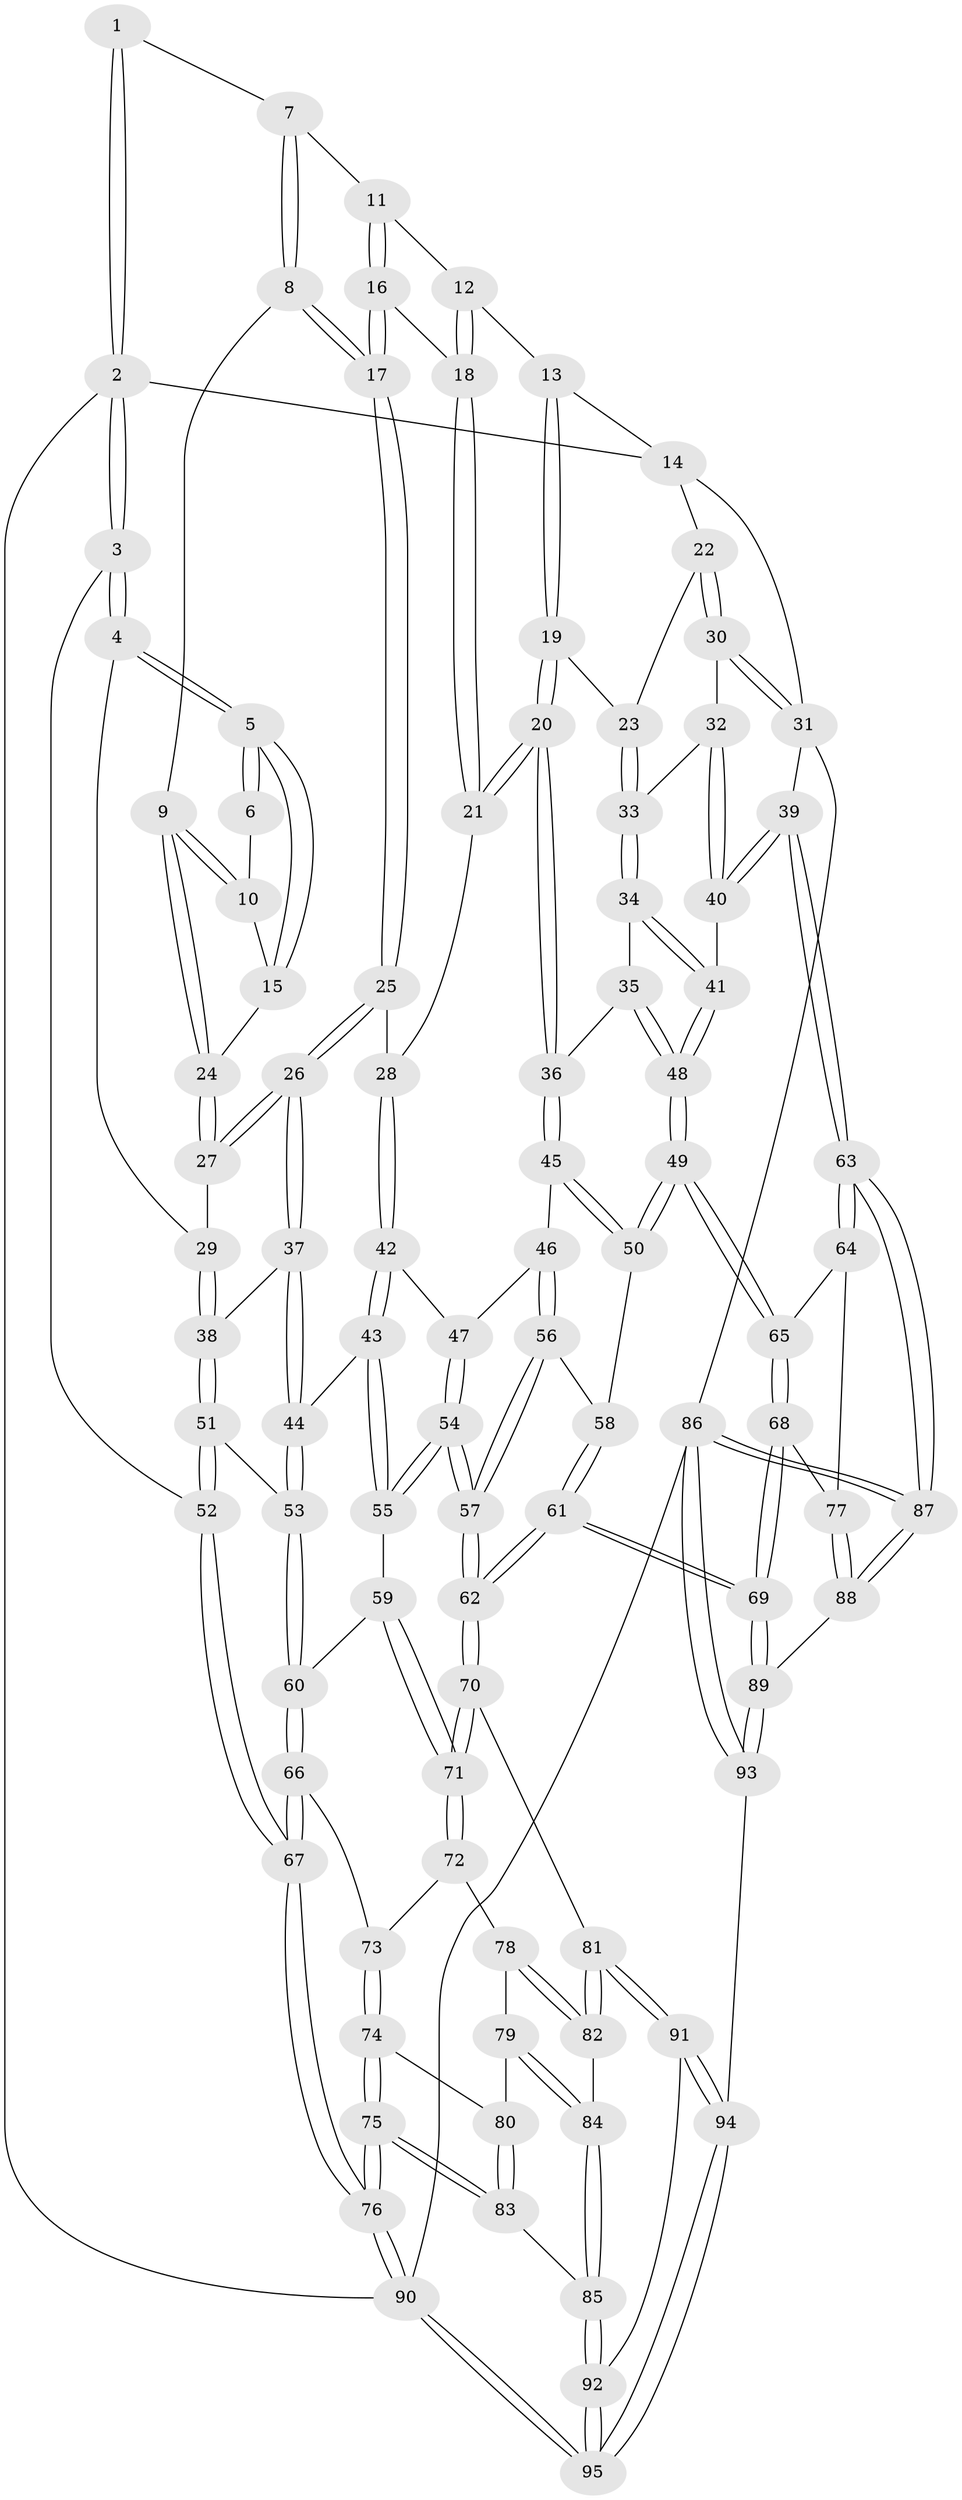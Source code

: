 // Generated by graph-tools (version 1.1) at 2025/51/03/09/25 03:51:09]
// undirected, 95 vertices, 234 edges
graph export_dot {
graph [start="1"]
  node [color=gray90,style=filled];
  1 [pos="+0.17412172481912072+0"];
  2 [pos="+0+0"];
  3 [pos="+0+0.19890937714393173"];
  4 [pos="+0+0.19329742535620786"];
  5 [pos="+0+0.15090456958960266"];
  6 [pos="+0.13956566344723353+0"];
  7 [pos="+0.22824657949140442+0"];
  8 [pos="+0.26215836247754065+0.12497933588945548"];
  9 [pos="+0.1851905168442117+0.14590830758284296"];
  10 [pos="+0.11400326746713955+0"];
  11 [pos="+0.48373427608497077+0"];
  12 [pos="+0.48625210918965306+0"];
  13 [pos="+0.5868883237718262+0"];
  14 [pos="+0.7424081930002822+0"];
  15 [pos="+0.048430560451177+0.1253654534638514"];
  16 [pos="+0.408733040590027+0.04251615169647711"];
  17 [pos="+0.31686971152395854+0.16440718096239487"];
  18 [pos="+0.4719881292389645+0.16625031928382347"];
  19 [pos="+0.5911908026644593+0.22442837082889946"];
  20 [pos="+0.5452814308078408+0.2724295763465159"];
  21 [pos="+0.5045495971118624+0.2703995966344267"];
  22 [pos="+0.8406546570159594+0.13308369229202252"];
  23 [pos="+0.7817447500862128+0.19707055355245784"];
  24 [pos="+0.1393493464220994+0.17631546388632563"];
  25 [pos="+0.3731450433392236+0.2764113056386153"];
  26 [pos="+0.29698426179089416+0.3447108006983971"];
  27 [pos="+0.1384027398424324+0.2904250772892461"];
  28 [pos="+0.4600389619255708+0.27735130938726577"];
  29 [pos="+0.11447974625826242+0.303001933968429"];
  30 [pos="+1+0.19640342906545966"];
  31 [pos="+1+0.1796138182765054"];
  32 [pos="+0.9411963389728228+0.33253924924387135"];
  33 [pos="+0.8179518093850193+0.331448662692109"];
  34 [pos="+0.7974450743771427+0.38457746596448805"];
  35 [pos="+0.5578101709540555+0.2884612606765236"];
  36 [pos="+0.5499033374678661+0.28218799146540297"];
  37 [pos="+0.2826413208095655+0.4351527299431903"];
  38 [pos="+0.05942149826465426+0.44020916066490284"];
  39 [pos="+1+0.601244019492638"];
  40 [pos="+0.9414586793528175+0.5047633808926749"];
  41 [pos="+0.7930947588429257+0.5004936775848056"];
  42 [pos="+0.4360987538839404+0.5000787444372174"];
  43 [pos="+0.3502217995710894+0.5036617609231554"];
  44 [pos="+0.28328379988786395+0.4391338693500736"];
  45 [pos="+0.5495489110767081+0.4141903439108239"];
  46 [pos="+0.5243423090571804+0.507749818939721"];
  47 [pos="+0.4716302422513237+0.5146784094550685"];
  48 [pos="+0.76329052249416+0.5232401137603605"];
  49 [pos="+0.7498590082974493+0.5428716452178017"];
  50 [pos="+0.7277799107396711+0.5414172315767913"];
  51 [pos="+0.026568927643600908+0.47320536129596685"];
  52 [pos="+0+0.5694026306745522"];
  53 [pos="+0.19600646756391077+0.5621047247856551"];
  54 [pos="+0.4293321682218954+0.6591476208409232"];
  55 [pos="+0.3555647231739208+0.6047200951847863"];
  56 [pos="+0.5509272477649317+0.5372635568986046"];
  57 [pos="+0.4919270372265241+0.7596785266054904"];
  58 [pos="+0.6306978629567513+0.55046132209034"];
  59 [pos="+0.3326818502773776+0.6151051396333647"];
  60 [pos="+0.1979521806917774+0.6149331800731623"];
  61 [pos="+0.5076195696158923+0.8147117060101483"];
  62 [pos="+0.5075322538673596+0.8146631714593278"];
  63 [pos="+1+0.7767267345986472"];
  64 [pos="+0.8184666280094505+0.655232082522992"];
  65 [pos="+0.7514899541375738+0.6247853240008405"];
  66 [pos="+0.18935841682244592+0.6339638602431689"];
  67 [pos="+0+0.5923074864656506"];
  68 [pos="+0.6949476295781669+0.7432570935926065"];
  69 [pos="+0.5660815447904768+0.8542972702675714"];
  70 [pos="+0.3918739849489297+0.828336095058352"];
  71 [pos="+0.27629088440476873+0.7562279573371372"];
  72 [pos="+0.2187356260876715+0.7394237094429329"];
  73 [pos="+0.19062174571052762+0.650988675084259"];
  74 [pos="+0.012693555034933498+0.740584915531697"];
  75 [pos="+0+0.7023447943258186"];
  76 [pos="+0+0.6915910049401545"];
  77 [pos="+0.8712422821837142+0.8007787180936706"];
  78 [pos="+0.21482780433373075+0.7428923563399511"];
  79 [pos="+0.16291957315273176+0.7769422898509338"];
  80 [pos="+0.08118964401894697+0.7669990042161228"];
  81 [pos="+0.31928607120841823+0.8989227404047531"];
  82 [pos="+0.21919813935740262+0.8835221889144459"];
  83 [pos="+0.09199452119972078+0.8789781288427616"];
  84 [pos="+0.14249914260626106+0.8996278499835786"];
  85 [pos="+0.12790750264131986+0.917128088486334"];
  86 [pos="+1+1"];
  87 [pos="+1+0.9306335588459451"];
  88 [pos="+1+0.8903284875302233"];
  89 [pos="+0.5836806311487018+0.9047859224088137"];
  90 [pos="+0+1"];
  91 [pos="+0.3140776998971678+0.9118346179706747"];
  92 [pos="+0.10326691501413296+1"];
  93 [pos="+0.6030583081121892+1"];
  94 [pos="+0.30968009971514404+1"];
  95 [pos="+0+1"];
  1 -- 2;
  1 -- 2;
  1 -- 7;
  2 -- 3;
  2 -- 3;
  2 -- 14;
  2 -- 90;
  3 -- 4;
  3 -- 4;
  3 -- 52;
  4 -- 5;
  4 -- 5;
  4 -- 29;
  5 -- 6;
  5 -- 6;
  5 -- 15;
  5 -- 15;
  6 -- 10;
  7 -- 8;
  7 -- 8;
  7 -- 11;
  8 -- 9;
  8 -- 17;
  8 -- 17;
  9 -- 10;
  9 -- 10;
  9 -- 24;
  9 -- 24;
  10 -- 15;
  11 -- 12;
  11 -- 16;
  11 -- 16;
  12 -- 13;
  12 -- 18;
  12 -- 18;
  13 -- 14;
  13 -- 19;
  13 -- 19;
  14 -- 22;
  14 -- 31;
  15 -- 24;
  16 -- 17;
  16 -- 17;
  16 -- 18;
  17 -- 25;
  17 -- 25;
  18 -- 21;
  18 -- 21;
  19 -- 20;
  19 -- 20;
  19 -- 23;
  20 -- 21;
  20 -- 21;
  20 -- 36;
  20 -- 36;
  21 -- 28;
  22 -- 23;
  22 -- 30;
  22 -- 30;
  23 -- 33;
  23 -- 33;
  24 -- 27;
  24 -- 27;
  25 -- 26;
  25 -- 26;
  25 -- 28;
  26 -- 27;
  26 -- 27;
  26 -- 37;
  26 -- 37;
  27 -- 29;
  28 -- 42;
  28 -- 42;
  29 -- 38;
  29 -- 38;
  30 -- 31;
  30 -- 31;
  30 -- 32;
  31 -- 39;
  31 -- 86;
  32 -- 33;
  32 -- 40;
  32 -- 40;
  33 -- 34;
  33 -- 34;
  34 -- 35;
  34 -- 41;
  34 -- 41;
  35 -- 36;
  35 -- 48;
  35 -- 48;
  36 -- 45;
  36 -- 45;
  37 -- 38;
  37 -- 44;
  37 -- 44;
  38 -- 51;
  38 -- 51;
  39 -- 40;
  39 -- 40;
  39 -- 63;
  39 -- 63;
  40 -- 41;
  41 -- 48;
  41 -- 48;
  42 -- 43;
  42 -- 43;
  42 -- 47;
  43 -- 44;
  43 -- 55;
  43 -- 55;
  44 -- 53;
  44 -- 53;
  45 -- 46;
  45 -- 50;
  45 -- 50;
  46 -- 47;
  46 -- 56;
  46 -- 56;
  47 -- 54;
  47 -- 54;
  48 -- 49;
  48 -- 49;
  49 -- 50;
  49 -- 50;
  49 -- 65;
  49 -- 65;
  50 -- 58;
  51 -- 52;
  51 -- 52;
  51 -- 53;
  52 -- 67;
  52 -- 67;
  53 -- 60;
  53 -- 60;
  54 -- 55;
  54 -- 55;
  54 -- 57;
  54 -- 57;
  55 -- 59;
  56 -- 57;
  56 -- 57;
  56 -- 58;
  57 -- 62;
  57 -- 62;
  58 -- 61;
  58 -- 61;
  59 -- 60;
  59 -- 71;
  59 -- 71;
  60 -- 66;
  60 -- 66;
  61 -- 62;
  61 -- 62;
  61 -- 69;
  61 -- 69;
  62 -- 70;
  62 -- 70;
  63 -- 64;
  63 -- 64;
  63 -- 87;
  63 -- 87;
  64 -- 65;
  64 -- 77;
  65 -- 68;
  65 -- 68;
  66 -- 67;
  66 -- 67;
  66 -- 73;
  67 -- 76;
  67 -- 76;
  68 -- 69;
  68 -- 69;
  68 -- 77;
  69 -- 89;
  69 -- 89;
  70 -- 71;
  70 -- 71;
  70 -- 81;
  71 -- 72;
  71 -- 72;
  72 -- 73;
  72 -- 78;
  73 -- 74;
  73 -- 74;
  74 -- 75;
  74 -- 75;
  74 -- 80;
  75 -- 76;
  75 -- 76;
  75 -- 83;
  75 -- 83;
  76 -- 90;
  76 -- 90;
  77 -- 88;
  77 -- 88;
  78 -- 79;
  78 -- 82;
  78 -- 82;
  79 -- 80;
  79 -- 84;
  79 -- 84;
  80 -- 83;
  80 -- 83;
  81 -- 82;
  81 -- 82;
  81 -- 91;
  81 -- 91;
  82 -- 84;
  83 -- 85;
  84 -- 85;
  84 -- 85;
  85 -- 92;
  85 -- 92;
  86 -- 87;
  86 -- 87;
  86 -- 93;
  86 -- 93;
  86 -- 90;
  87 -- 88;
  87 -- 88;
  88 -- 89;
  89 -- 93;
  89 -- 93;
  90 -- 95;
  90 -- 95;
  91 -- 92;
  91 -- 94;
  91 -- 94;
  92 -- 95;
  92 -- 95;
  93 -- 94;
  94 -- 95;
  94 -- 95;
}
